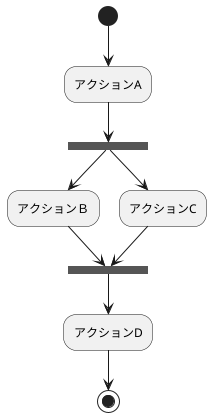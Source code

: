 @startuml

(*) --> "アクションA"

--> ===FORK=== 
--> "アクションＢ"
--> ===JOIN===

===FORK=== --> "アクションC"
--> ===JOIN===

--> "アクションD"
--> (*)

@enduml